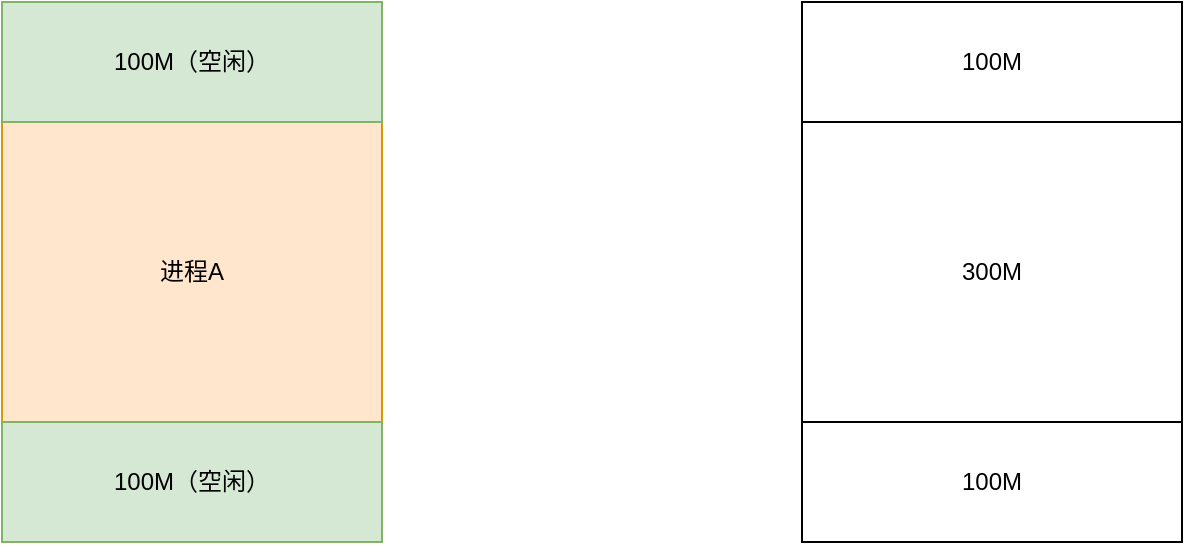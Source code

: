 <mxfile version="21.6.5" type="github">
  <diagram name="第 1 页" id="304RyViswdsqit1qWuE-">
    <mxGraphModel dx="880" dy="446" grid="1" gridSize="10" guides="1" tooltips="1" connect="1" arrows="1" fold="1" page="1" pageScale="1" pageWidth="827" pageHeight="1169" math="0" shadow="0">
      <root>
        <mxCell id="0" />
        <mxCell id="1" parent="0" />
        <mxCell id="341apjxpxu9i5r6OEhkY-1" value="进程A" style="rounded=0;whiteSpace=wrap;html=1;fillColor=#ffe6cc;strokeColor=#d79b00;" vertex="1" parent="1">
          <mxGeometry x="110" y="130" width="190" height="270" as="geometry" />
        </mxCell>
        <mxCell id="341apjxpxu9i5r6OEhkY-2" value="100M（空闲）" style="rounded=0;whiteSpace=wrap;html=1;fillColor=#d5e8d4;strokeColor=#82b366;" vertex="1" parent="1">
          <mxGeometry x="110" y="130" width="190" height="60" as="geometry" />
        </mxCell>
        <mxCell id="341apjxpxu9i5r6OEhkY-3" value="100M（空闲）" style="rounded=0;whiteSpace=wrap;html=1;fillColor=#d5e8d4;strokeColor=#82b366;" vertex="1" parent="1">
          <mxGeometry x="110" y="340" width="190" height="60" as="geometry" />
        </mxCell>
        <mxCell id="341apjxpxu9i5r6OEhkY-4" value="300M" style="rounded=0;whiteSpace=wrap;html=1;" vertex="1" parent="1">
          <mxGeometry x="510" y="130" width="190" height="270" as="geometry" />
        </mxCell>
        <mxCell id="341apjxpxu9i5r6OEhkY-5" value="100M" style="rounded=0;whiteSpace=wrap;html=1;" vertex="1" parent="1">
          <mxGeometry x="510" y="130" width="190" height="60" as="geometry" />
        </mxCell>
        <mxCell id="341apjxpxu9i5r6OEhkY-6" value="100M" style="rounded=0;whiteSpace=wrap;html=1;" vertex="1" parent="1">
          <mxGeometry x="510" y="340" width="190" height="60" as="geometry" />
        </mxCell>
      </root>
    </mxGraphModel>
  </diagram>
</mxfile>
